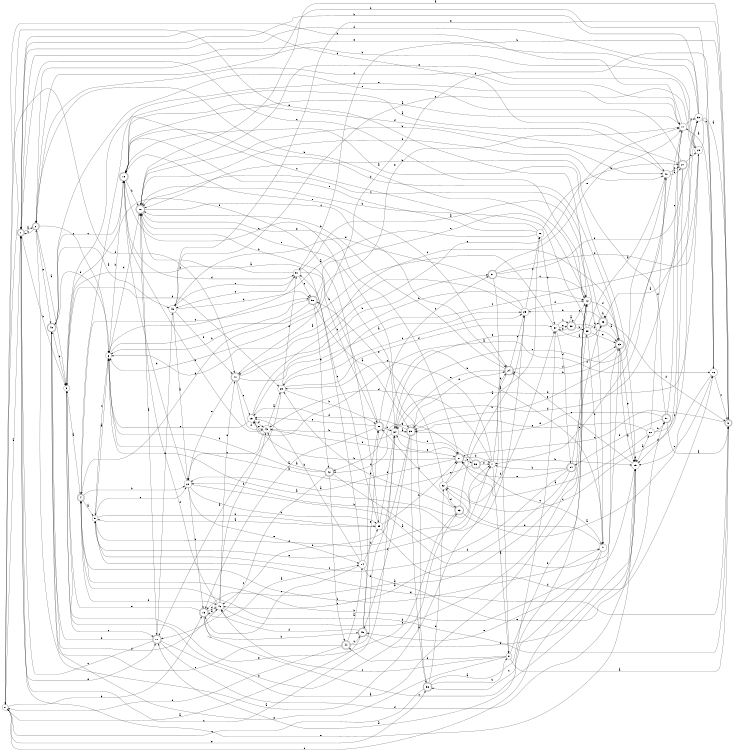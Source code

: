 digraph n47_7 {
__start0 [label="" shape="none"];

rankdir=LR;
size="8,5";

s0 [style="filled", color="black", fillcolor="white" shape="circle", label="0"];
s1 [style="rounded,filled", color="black", fillcolor="white" shape="doublecircle", label="1"];
s2 [style="rounded,filled", color="black", fillcolor="white" shape="doublecircle", label="2"];
s3 [style="filled", color="black", fillcolor="white" shape="circle", label="3"];
s4 [style="rounded,filled", color="black", fillcolor="white" shape="doublecircle", label="4"];
s5 [style="filled", color="black", fillcolor="white" shape="circle", label="5"];
s6 [style="filled", color="black", fillcolor="white" shape="circle", label="6"];
s7 [style="filled", color="black", fillcolor="white" shape="circle", label="7"];
s8 [style="filled", color="black", fillcolor="white" shape="circle", label="8"];
s9 [style="rounded,filled", color="black", fillcolor="white" shape="doublecircle", label="9"];
s10 [style="rounded,filled", color="black", fillcolor="white" shape="doublecircle", label="10"];
s11 [style="rounded,filled", color="black", fillcolor="white" shape="doublecircle", label="11"];
s12 [style="filled", color="black", fillcolor="white" shape="circle", label="12"];
s13 [style="rounded,filled", color="black", fillcolor="white" shape="doublecircle", label="13"];
s14 [style="filled", color="black", fillcolor="white" shape="circle", label="14"];
s15 [style="filled", color="black", fillcolor="white" shape="circle", label="15"];
s16 [style="filled", color="black", fillcolor="white" shape="circle", label="16"];
s17 [style="filled", color="black", fillcolor="white" shape="circle", label="17"];
s18 [style="rounded,filled", color="black", fillcolor="white" shape="doublecircle", label="18"];
s19 [style="filled", color="black", fillcolor="white" shape="circle", label="19"];
s20 [style="filled", color="black", fillcolor="white" shape="circle", label="20"];
s21 [style="rounded,filled", color="black", fillcolor="white" shape="doublecircle", label="21"];
s22 [style="filled", color="black", fillcolor="white" shape="circle", label="22"];
s23 [style="rounded,filled", color="black", fillcolor="white" shape="doublecircle", label="23"];
s24 [style="rounded,filled", color="black", fillcolor="white" shape="doublecircle", label="24"];
s25 [style="filled", color="black", fillcolor="white" shape="circle", label="25"];
s26 [style="filled", color="black", fillcolor="white" shape="circle", label="26"];
s27 [style="rounded,filled", color="black", fillcolor="white" shape="doublecircle", label="27"];
s28 [style="filled", color="black", fillcolor="white" shape="circle", label="28"];
s29 [style="filled", color="black", fillcolor="white" shape="circle", label="29"];
s30 [style="rounded,filled", color="black", fillcolor="white" shape="doublecircle", label="30"];
s31 [style="rounded,filled", color="black", fillcolor="white" shape="doublecircle", label="31"];
s32 [style="filled", color="black", fillcolor="white" shape="circle", label="32"];
s33 [style="rounded,filled", color="black", fillcolor="white" shape="doublecircle", label="33"];
s34 [style="filled", color="black", fillcolor="white" shape="circle", label="34"];
s35 [style="rounded,filled", color="black", fillcolor="white" shape="doublecircle", label="35"];
s36 [style="rounded,filled", color="black", fillcolor="white" shape="doublecircle", label="36"];
s37 [style="filled", color="black", fillcolor="white" shape="circle", label="37"];
s38 [style="rounded,filled", color="black", fillcolor="white" shape="doublecircle", label="38"];
s39 [style="filled", color="black", fillcolor="white" shape="circle", label="39"];
s40 [style="filled", color="black", fillcolor="white" shape="circle", label="40"];
s41 [style="filled", color="black", fillcolor="white" shape="circle", label="41"];
s42 [style="rounded,filled", color="black", fillcolor="white" shape="doublecircle", label="42"];
s43 [style="filled", color="black", fillcolor="white" shape="circle", label="43"];
s44 [style="rounded,filled", color="black", fillcolor="white" shape="doublecircle", label="44"];
s45 [style="rounded,filled", color="black", fillcolor="white" shape="doublecircle", label="45"];
s46 [style="filled", color="black", fillcolor="white" shape="circle", label="46"];
s47 [style="rounded,filled", color="black", fillcolor="white" shape="doublecircle", label="47"];
s48 [style="rounded,filled", color="black", fillcolor="white" shape="doublecircle", label="48"];
s49 [style="filled", color="black", fillcolor="white" shape="circle", label="49"];
s50 [style="rounded,filled", color="black", fillcolor="white" shape="doublecircle", label="50"];
s51 [style="filled", color="black", fillcolor="white" shape="circle", label="51"];
s52 [style="filled", color="black", fillcolor="white" shape="circle", label="52"];
s53 [style="rounded,filled", color="black", fillcolor="white" shape="doublecircle", label="53"];
s54 [style="rounded,filled", color="black", fillcolor="white" shape="doublecircle", label="54"];
s55 [style="filled", color="black", fillcolor="white" shape="circle", label="55"];
s56 [style="rounded,filled", color="black", fillcolor="white" shape="doublecircle", label="56"];
s57 [style="rounded,filled", color="black", fillcolor="white" shape="doublecircle", label="57"];
s0 -> s1 [label="a"];
s0 -> s13 [label="b"];
s0 -> s23 [label="c"];
s0 -> s47 [label="d"];
s0 -> s36 [label="e"];
s1 -> s2 [label="a"];
s1 -> s3 [label="b"];
s1 -> s12 [label="c"];
s1 -> s40 [label="d"];
s1 -> s11 [label="e"];
s2 -> s3 [label="a"];
s2 -> s1 [label="b"];
s2 -> s6 [label="c"];
s2 -> s17 [label="d"];
s2 -> s48 [label="e"];
s3 -> s4 [label="a"];
s3 -> s53 [label="b"];
s3 -> s11 [label="c"];
s3 -> s29 [label="d"];
s3 -> s55 [label="e"];
s4 -> s5 [label="a"];
s4 -> s22 [label="b"];
s4 -> s50 [label="c"];
s4 -> s46 [label="d"];
s4 -> s17 [label="e"];
s5 -> s6 [label="a"];
s5 -> s55 [label="b"];
s5 -> s22 [label="c"];
s5 -> s7 [label="d"];
s5 -> s9 [label="e"];
s6 -> s7 [label="a"];
s6 -> s18 [label="b"];
s6 -> s5 [label="c"];
s6 -> s10 [label="d"];
s6 -> s17 [label="e"];
s7 -> s8 [label="a"];
s7 -> s24 [label="b"];
s7 -> s29 [label="c"];
s7 -> s43 [label="d"];
s7 -> s5 [label="e"];
s8 -> s9 [label="a"];
s8 -> s39 [label="b"];
s8 -> s46 [label="c"];
s8 -> s44 [label="d"];
s8 -> s48 [label="e"];
s9 -> s10 [label="a"];
s9 -> s51 [label="b"];
s9 -> s21 [label="c"];
s9 -> s4 [label="d"];
s9 -> s49 [label="e"];
s10 -> s11 [label="a"];
s10 -> s40 [label="b"];
s10 -> s24 [label="c"];
s10 -> s40 [label="d"];
s10 -> s21 [label="e"];
s11 -> s12 [label="a"];
s11 -> s48 [label="b"];
s11 -> s1 [label="c"];
s11 -> s19 [label="d"];
s11 -> s49 [label="e"];
s12 -> s13 [label="a"];
s12 -> s2 [label="b"];
s12 -> s36 [label="c"];
s12 -> s23 [label="d"];
s12 -> s0 [label="e"];
s13 -> s14 [label="a"];
s13 -> s45 [label="b"];
s13 -> s19 [label="c"];
s13 -> s46 [label="d"];
s13 -> s3 [label="e"];
s14 -> s10 [label="a"];
s14 -> s15 [label="b"];
s14 -> s13 [label="c"];
s14 -> s55 [label="d"];
s14 -> s57 [label="e"];
s15 -> s16 [label="a"];
s15 -> s12 [label="b"];
s15 -> s6 [label="c"];
s15 -> s43 [label="d"];
s15 -> s17 [label="e"];
s16 -> s17 [label="a"];
s16 -> s47 [label="b"];
s16 -> s9 [label="c"];
s16 -> s2 [label="d"];
s16 -> s19 [label="e"];
s17 -> s18 [label="a"];
s17 -> s0 [label="b"];
s17 -> s32 [label="c"];
s17 -> s19 [label="d"];
s17 -> s35 [label="e"];
s18 -> s19 [label="a"];
s18 -> s10 [label="b"];
s18 -> s34 [label="c"];
s18 -> s51 [label="d"];
s18 -> s24 [label="e"];
s19 -> s20 [label="a"];
s19 -> s4 [label="b"];
s19 -> s24 [label="c"];
s19 -> s19 [label="d"];
s19 -> s1 [label="e"];
s20 -> s21 [label="a"];
s20 -> s57 [label="b"];
s20 -> s32 [label="c"];
s20 -> s40 [label="d"];
s20 -> s35 [label="e"];
s21 -> s22 [label="a"];
s21 -> s15 [label="b"];
s21 -> s56 [label="c"];
s21 -> s7 [label="d"];
s21 -> s34 [label="e"];
s22 -> s23 [label="a"];
s22 -> s55 [label="b"];
s22 -> s13 [label="c"];
s22 -> s18 [label="d"];
s22 -> s14 [label="e"];
s23 -> s19 [label="a"];
s23 -> s24 [label="b"];
s23 -> s47 [label="c"];
s23 -> s18 [label="d"];
s23 -> s19 [label="e"];
s24 -> s2 [label="a"];
s24 -> s10 [label="b"];
s24 -> s25 [label="c"];
s24 -> s23 [label="d"];
s24 -> s34 [label="e"];
s25 -> s6 [label="a"];
s25 -> s22 [label="b"];
s25 -> s26 [label="c"];
s25 -> s12 [label="d"];
s25 -> s49 [label="e"];
s26 -> s6 [label="a"];
s26 -> s27 [label="b"];
s26 -> s3 [label="c"];
s26 -> s37 [label="d"];
s26 -> s18 [label="e"];
s27 -> s18 [label="a"];
s27 -> s28 [label="b"];
s27 -> s52 [label="c"];
s27 -> s35 [label="d"];
s27 -> s48 [label="e"];
s28 -> s9 [label="a"];
s28 -> s2 [label="b"];
s28 -> s29 [label="c"];
s28 -> s34 [label="d"];
s28 -> s10 [label="e"];
s29 -> s11 [label="a"];
s29 -> s30 [label="b"];
s29 -> s25 [label="c"];
s29 -> s37 [label="d"];
s29 -> s51 [label="e"];
s30 -> s13 [label="a"];
s30 -> s10 [label="b"];
s30 -> s31 [label="c"];
s30 -> s34 [label="d"];
s30 -> s15 [label="e"];
s31 -> s8 [label="a"];
s31 -> s32 [label="b"];
s31 -> s12 [label="c"];
s31 -> s28 [label="d"];
s31 -> s17 [label="e"];
s32 -> s33 [label="a"];
s32 -> s1 [label="b"];
s32 -> s16 [label="c"];
s32 -> s1 [label="d"];
s32 -> s1 [label="e"];
s33 -> s23 [label="a"];
s33 -> s33 [label="b"];
s33 -> s10 [label="c"];
s33 -> s9 [label="d"];
s33 -> s25 [label="e"];
s34 -> s35 [label="a"];
s34 -> s43 [label="b"];
s34 -> s1 [label="c"];
s34 -> s21 [label="d"];
s34 -> s12 [label="e"];
s35 -> s36 [label="a"];
s35 -> s46 [label="b"];
s35 -> s45 [label="c"];
s35 -> s15 [label="d"];
s35 -> s24 [label="e"];
s36 -> s8 [label="a"];
s36 -> s37 [label="b"];
s36 -> s0 [label="c"];
s36 -> s52 [label="d"];
s36 -> s10 [label="e"];
s37 -> s33 [label="a"];
s37 -> s6 [label="b"];
s37 -> s38 [label="c"];
s37 -> s54 [label="d"];
s37 -> s38 [label="e"];
s38 -> s38 [label="a"];
s38 -> s39 [label="b"];
s38 -> s12 [label="c"];
s38 -> s23 [label="d"];
s38 -> s37 [label="e"];
s39 -> s40 [label="a"];
s39 -> s10 [label="b"];
s39 -> s33 [label="c"];
s39 -> s41 [label="d"];
s39 -> s23 [label="e"];
s40 -> s27 [label="a"];
s40 -> s7 [label="b"];
s40 -> s27 [label="c"];
s40 -> s18 [label="d"];
s40 -> s34 [label="e"];
s41 -> s11 [label="a"];
s41 -> s42 [label="b"];
s41 -> s4 [label="c"];
s41 -> s52 [label="d"];
s41 -> s45 [label="e"];
s42 -> s43 [label="a"];
s42 -> s6 [label="b"];
s42 -> s11 [label="c"];
s42 -> s41 [label="d"];
s42 -> s44 [label="e"];
s43 -> s29 [label="a"];
s43 -> s18 [label="b"];
s43 -> s22 [label="c"];
s43 -> s21 [label="d"];
s43 -> s15 [label="e"];
s44 -> s14 [label="a"];
s44 -> s34 [label="b"];
s44 -> s45 [label="c"];
s44 -> s0 [label="d"];
s44 -> s48 [label="e"];
s45 -> s0 [label="a"];
s45 -> s19 [label="b"];
s45 -> s30 [label="c"];
s45 -> s46 [label="d"];
s45 -> s30 [label="e"];
s46 -> s13 [label="a"];
s46 -> s43 [label="b"];
s46 -> s12 [label="c"];
s46 -> s10 [label="d"];
s46 -> s47 [label="e"];
s47 -> s25 [label="a"];
s47 -> s31 [label="b"];
s47 -> s15 [label="c"];
s47 -> s43 [label="d"];
s47 -> s22 [label="e"];
s48 -> s49 [label="a"];
s48 -> s3 [label="b"];
s48 -> s18 [label="c"];
s48 -> s46 [label="d"];
s48 -> s6 [label="e"];
s49 -> s22 [label="a"];
s49 -> s47 [label="b"];
s49 -> s28 [label="c"];
s49 -> s50 [label="d"];
s49 -> s51 [label="e"];
s50 -> s35 [label="a"];
s50 -> s6 [label="b"];
s50 -> s12 [label="c"];
s50 -> s4 [label="d"];
s50 -> s42 [label="e"];
s51 -> s41 [label="a"];
s51 -> s30 [label="b"];
s51 -> s49 [label="c"];
s51 -> s3 [label="d"];
s51 -> s50 [label="e"];
s52 -> s26 [label="a"];
s52 -> s37 [label="b"];
s52 -> s21 [label="c"];
s52 -> s53 [label="d"];
s52 -> s50 [label="e"];
s53 -> s16 [label="a"];
s53 -> s25 [label="b"];
s53 -> s30 [label="c"];
s53 -> s29 [label="d"];
s53 -> s3 [label="e"];
s54 -> s46 [label="a"];
s54 -> s7 [label="b"];
s54 -> s5 [label="c"];
s54 -> s33 [label="d"];
s54 -> s21 [label="e"];
s55 -> s5 [label="a"];
s55 -> s21 [label="b"];
s55 -> s51 [label="c"];
s55 -> s16 [label="d"];
s55 -> s34 [label="e"];
s56 -> s6 [label="a"];
s56 -> s19 [label="b"];
s56 -> s41 [label="c"];
s56 -> s7 [label="d"];
s56 -> s42 [label="e"];
s57 -> s9 [label="a"];
s57 -> s10 [label="b"];
s57 -> s17 [label="c"];
s57 -> s54 [label="d"];
s57 -> s35 [label="e"];

}